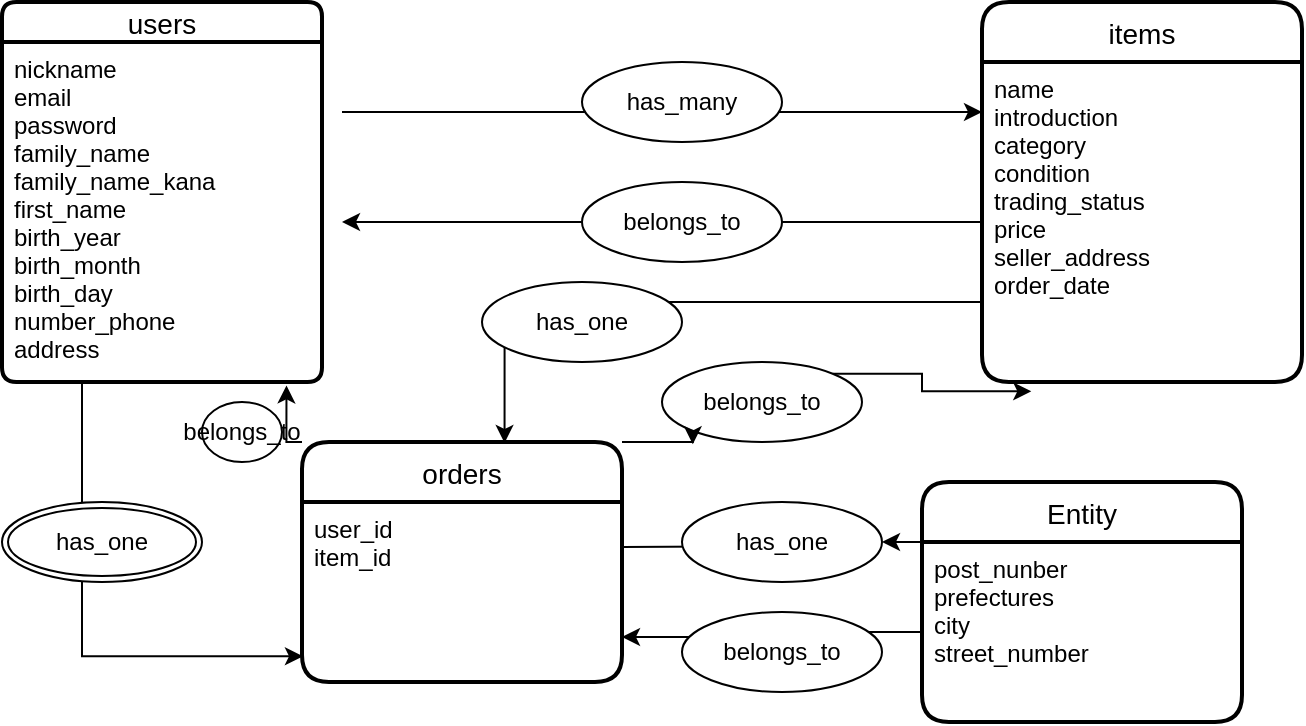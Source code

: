 <mxfile>
    <diagram id="fZofToSEMtQeiIXLBQdG" name="ページ1">
        <mxGraphModel dx="856" dy="800" grid="1" gridSize="10" guides="1" tooltips="1" connect="1" arrows="1" fold="1" page="1" pageScale="1" pageWidth="827" pageHeight="1169" math="0" shadow="0">
            <root>
                <mxCell id="0"/>
                <mxCell id="1" parent="0"/>
                <mxCell id="54" style="edgeStyle=orthogonalEdgeStyle;rounded=0;orthogonalLoop=1;jettySize=auto;html=1;exitX=1;exitY=0.5;exitDx=0;exitDy=0;" edge="1" parent="1">
                    <mxGeometry relative="1" as="geometry">
                        <mxPoint x="500" y="315" as="targetPoint"/>
                        <mxPoint x="180" y="315" as="sourcePoint"/>
                    </mxGeometry>
                </mxCell>
                <mxCell id="57" value="users" style="swimlane;childLayout=stackLayout;horizontal=1;startSize=20;horizontalStack=0;rounded=1;fontSize=14;fontStyle=0;strokeWidth=2;resizeParent=0;resizeLast=1;shadow=0;dashed=0;align=center;arcSize=12;" vertex="1" parent="1">
                    <mxGeometry x="10" y="260" width="160" height="190" as="geometry"/>
                </mxCell>
                <mxCell id="58" value="nickname&#10;email&#10;password&#10;family_name&#10;family_name_kana&#10;first_name&#10;birth_year&#10;birth_month&#10;birth_day&#10;number_phone&#10;address&#10;&#10;" style="align=left;strokeColor=none;fillColor=none;spacingLeft=4;fontSize=12;verticalAlign=top;resizable=0;rotatable=0;part=1;" vertex="1" parent="57">
                    <mxGeometry y="20" width="160" height="170" as="geometry"/>
                </mxCell>
                <mxCell id="69" style="edgeStyle=orthogonalEdgeStyle;rounded=0;orthogonalLoop=1;jettySize=auto;html=1;exitX=0.5;exitY=1;exitDx=0;exitDy=0;" edge="1" parent="57" source="58" target="58">
                    <mxGeometry relative="1" as="geometry"/>
                </mxCell>
                <mxCell id="59" value="items" style="swimlane;childLayout=stackLayout;horizontal=1;startSize=30;horizontalStack=0;rounded=1;fontSize=14;fontStyle=0;strokeWidth=2;resizeParent=0;resizeLast=1;shadow=0;dashed=0;align=center;" vertex="1" parent="1">
                    <mxGeometry x="500" y="260" width="160" height="190" as="geometry"/>
                </mxCell>
                <mxCell id="60" value="name&#10;introduction&#10;category&#10;condition&#10;trading_status&#10;price&#10;seller_address&#10;order_date" style="align=left;strokeColor=none;fillColor=none;spacingLeft=4;fontSize=12;verticalAlign=top;resizable=0;rotatable=0;part=1;" vertex="1" parent="59">
                    <mxGeometry y="30" width="160" height="160" as="geometry"/>
                </mxCell>
                <mxCell id="83" style="edgeStyle=orthogonalEdgeStyle;rounded=0;orthogonalLoop=1;jettySize=auto;html=1;exitX=1;exitY=0;exitDx=0;exitDy=0;entryX=0.154;entryY=1.029;entryDx=0;entryDy=0;entryPerimeter=0;" edge="1" parent="1" source="84" target="60">
                    <mxGeometry relative="1" as="geometry">
                        <mxPoint x="319.667" y="479.667" as="targetPoint"/>
                    </mxGeometry>
                </mxCell>
                <mxCell id="98" style="edgeStyle=orthogonalEdgeStyle;rounded=0;orthogonalLoop=1;jettySize=auto;html=1;exitX=0;exitY=0;exitDx=0;exitDy=0;entryX=0.889;entryY=1.01;entryDx=0;entryDy=0;entryPerimeter=0;" edge="1" parent="1" source="61" target="58">
                    <mxGeometry relative="1" as="geometry"/>
                </mxCell>
                <mxCell id="61" value="orders" style="swimlane;childLayout=stackLayout;horizontal=1;startSize=30;horizontalStack=0;rounded=1;fontSize=14;fontStyle=0;strokeWidth=2;resizeParent=0;resizeLast=1;shadow=0;dashed=0;align=center;" vertex="1" parent="1">
                    <mxGeometry x="160" y="480" width="160" height="120" as="geometry"/>
                </mxCell>
                <mxCell id="62" value="user_id&#10;item_id" style="align=left;strokeColor=none;fillColor=none;spacingLeft=4;fontSize=12;verticalAlign=top;resizable=0;rotatable=0;part=1;" vertex="1" parent="61">
                    <mxGeometry y="30" width="160" height="90" as="geometry"/>
                </mxCell>
                <mxCell id="63" value="Entity" style="swimlane;childLayout=stackLayout;horizontal=1;startSize=30;horizontalStack=0;rounded=1;fontSize=14;fontStyle=0;strokeWidth=2;resizeParent=0;resizeLast=1;shadow=0;dashed=0;align=center;" vertex="1" parent="1">
                    <mxGeometry x="470" y="500" width="160" height="120" as="geometry"/>
                </mxCell>
                <mxCell id="64" value="post_nunber&#10;prefectures&#10;city&#10;street_number" style="align=left;strokeColor=none;fillColor=none;spacingLeft=4;fontSize=12;verticalAlign=top;resizable=0;rotatable=0;part=1;" vertex="1" parent="63">
                    <mxGeometry y="30" width="160" height="90" as="geometry"/>
                </mxCell>
                <mxCell id="73" style="edgeStyle=orthogonalEdgeStyle;rounded=0;orthogonalLoop=1;jettySize=auto;html=1;" edge="1" parent="1" source="60">
                    <mxGeometry relative="1" as="geometry">
                        <mxPoint x="180" y="370.0" as="targetPoint"/>
                    </mxGeometry>
                </mxCell>
                <mxCell id="74" value="has_many" style="ellipse;whiteSpace=wrap;html=1;align=center;" vertex="1" parent="1">
                    <mxGeometry x="300" y="290" width="100" height="40" as="geometry"/>
                </mxCell>
                <mxCell id="75" value="belongs_to" style="ellipse;whiteSpace=wrap;html=1;align=center;" vertex="1" parent="1">
                    <mxGeometry x="300" y="350" width="100" height="40" as="geometry"/>
                </mxCell>
                <mxCell id="76" style="edgeStyle=orthogonalEdgeStyle;rounded=0;orthogonalLoop=1;jettySize=auto;html=1;exitX=1;exitY=0.25;exitDx=0;exitDy=0;" edge="1" parent="1" source="62">
                    <mxGeometry relative="1" as="geometry">
                        <mxPoint x="410" y="532" as="targetPoint"/>
                    </mxGeometry>
                </mxCell>
                <mxCell id="78" style="edgeStyle=orthogonalEdgeStyle;rounded=0;orthogonalLoop=1;jettySize=auto;html=1;exitX=0;exitY=0.75;exitDx=0;exitDy=0;entryX=0.633;entryY=0.004;entryDx=0;entryDy=0;entryPerimeter=0;" edge="1" parent="1" source="60" target="61">
                    <mxGeometry relative="1" as="geometry"/>
                </mxCell>
                <mxCell id="84" value="belongs_to" style="ellipse;whiteSpace=wrap;html=1;align=center;" vertex="1" parent="1">
                    <mxGeometry x="340" y="440" width="100" height="40" as="geometry"/>
                </mxCell>
                <mxCell id="85" style="edgeStyle=orthogonalEdgeStyle;rounded=0;orthogonalLoop=1;jettySize=auto;html=1;exitX=1;exitY=0;exitDx=0;exitDy=0;entryX=0.154;entryY=1.029;entryDx=0;entryDy=0;entryPerimeter=0;" edge="1" parent="1" source="61" target="84">
                    <mxGeometry relative="1" as="geometry">
                        <mxPoint x="524.64" y="454.64" as="targetPoint"/>
                        <mxPoint x="320.0" y="480" as="sourcePoint"/>
                    </mxGeometry>
                </mxCell>
                <mxCell id="86" value="has_one" style="ellipse;whiteSpace=wrap;html=1;align=center;" vertex="1" parent="1">
                    <mxGeometry x="250" y="400" width="100" height="40" as="geometry"/>
                </mxCell>
                <mxCell id="87" style="edgeStyle=orthogonalEdgeStyle;rounded=0;orthogonalLoop=1;jettySize=auto;html=1;exitX=0;exitY=0.5;exitDx=0;exitDy=0;entryX=1;entryY=0.75;entryDx=0;entryDy=0;" edge="1" parent="1" source="64" target="62">
                    <mxGeometry relative="1" as="geometry"/>
                </mxCell>
                <mxCell id="88" value="has_one" style="ellipse;whiteSpace=wrap;html=1;align=center;" vertex="1" parent="1">
                    <mxGeometry x="350" y="510" width="100" height="40" as="geometry"/>
                </mxCell>
                <mxCell id="89" style="edgeStyle=orthogonalEdgeStyle;rounded=0;orthogonalLoop=1;jettySize=auto;html=1;exitX=0;exitY=0;exitDx=0;exitDy=0;entryX=1;entryY=0.5;entryDx=0;entryDy=0;" edge="1" parent="1" source="64" target="88">
                    <mxGeometry relative="1" as="geometry"/>
                </mxCell>
                <mxCell id="90" value="belongs_to" style="ellipse;whiteSpace=wrap;html=1;align=center;" vertex="1" parent="1">
                    <mxGeometry x="350" y="565" width="100" height="40" as="geometry"/>
                </mxCell>
                <mxCell id="93" style="edgeStyle=orthogonalEdgeStyle;rounded=0;orthogonalLoop=1;jettySize=auto;html=1;exitX=0.25;exitY=1;exitDx=0;exitDy=0;entryX=0.003;entryY=0.857;entryDx=0;entryDy=0;entryPerimeter=0;" edge="1" parent="1" source="58" target="62">
                    <mxGeometry relative="1" as="geometry"/>
                </mxCell>
                <mxCell id="96" value="has_one" style="ellipse;shape=doubleEllipse;margin=3;whiteSpace=wrap;html=1;align=center;" vertex="1" parent="1">
                    <mxGeometry x="10" y="510" width="100" height="40" as="geometry"/>
                </mxCell>
                <mxCell id="99" value="belongs_to" style="ellipse;whiteSpace=wrap;html=1;align=center;" vertex="1" parent="1">
                    <mxGeometry x="110" y="460" width="40" height="30" as="geometry"/>
                </mxCell>
            </root>
        </mxGraphModel>
    </diagram>
</mxfile>